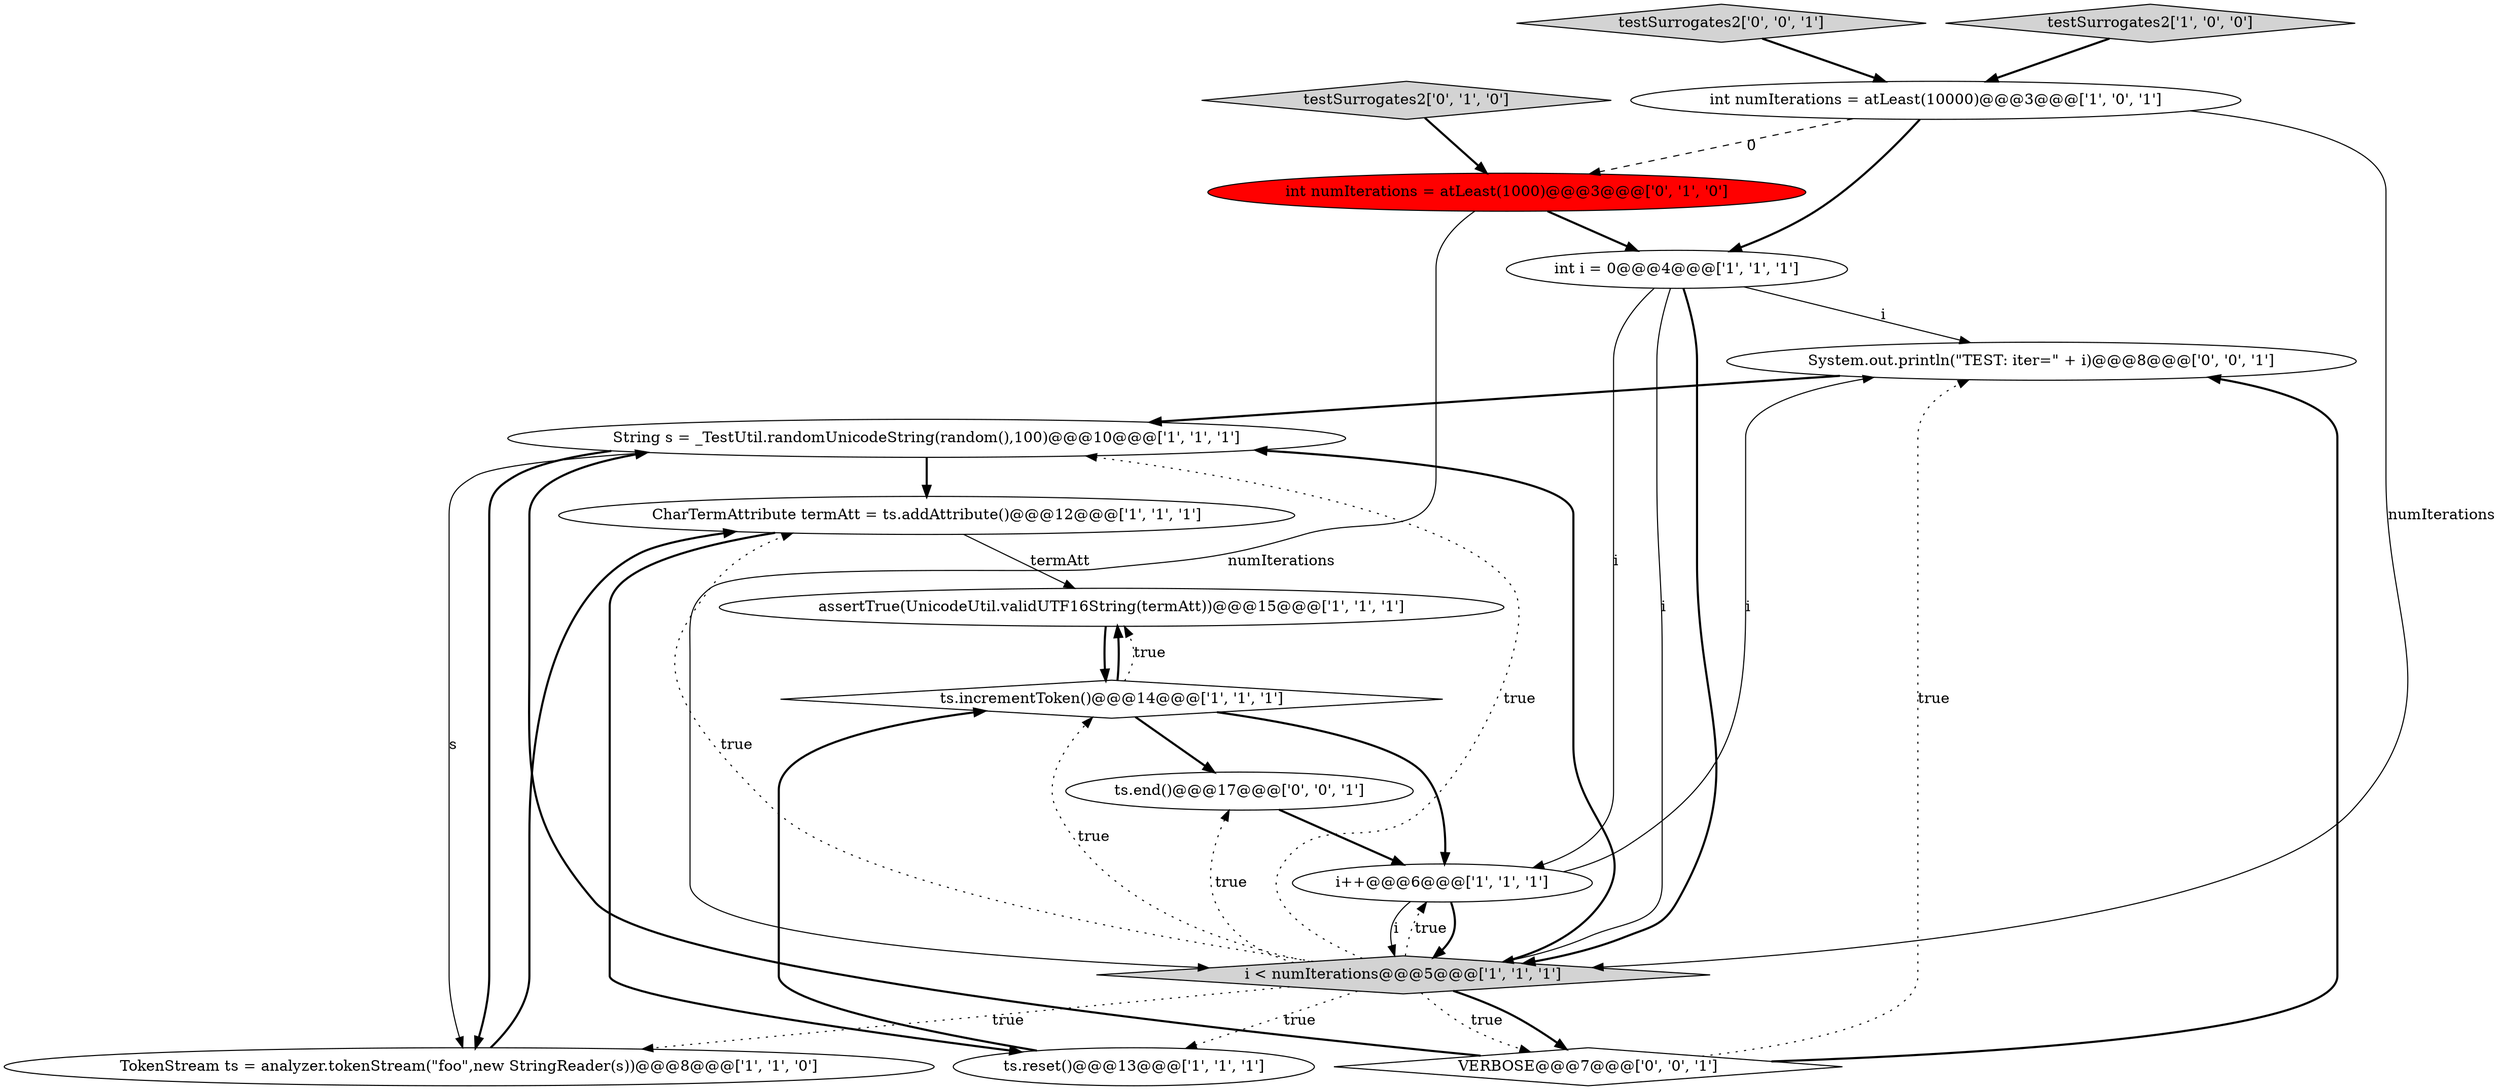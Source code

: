 digraph {
4 [style = filled, label = "int i = 0@@@4@@@['1', '1', '1']", fillcolor = white, shape = ellipse image = "AAA0AAABBB1BBB"];
16 [style = filled, label = "testSurrogates2['0', '0', '1']", fillcolor = lightgray, shape = diamond image = "AAA0AAABBB3BBB"];
11 [style = filled, label = "int numIterations = atLeast(1000)@@@3@@@['0', '1', '0']", fillcolor = red, shape = ellipse image = "AAA1AAABBB2BBB"];
13 [style = filled, label = "VERBOSE@@@7@@@['0', '0', '1']", fillcolor = white, shape = diamond image = "AAA0AAABBB3BBB"];
3 [style = filled, label = "int numIterations = atLeast(10000)@@@3@@@['1', '0', '1']", fillcolor = white, shape = ellipse image = "AAA0AAABBB1BBB"];
12 [style = filled, label = "testSurrogates2['0', '1', '0']", fillcolor = lightgray, shape = diamond image = "AAA0AAABBB2BBB"];
2 [style = filled, label = "testSurrogates2['1', '0', '0']", fillcolor = lightgray, shape = diamond image = "AAA0AAABBB1BBB"];
15 [style = filled, label = "System.out.println(\"TEST: iter=\" + i)@@@8@@@['0', '0', '1']", fillcolor = white, shape = ellipse image = "AAA0AAABBB3BBB"];
10 [style = filled, label = "ts.incrementToken()@@@14@@@['1', '1', '1']", fillcolor = white, shape = diamond image = "AAA0AAABBB1BBB"];
5 [style = filled, label = "String s = _TestUtil.randomUnicodeString(random(),100)@@@10@@@['1', '1', '1']", fillcolor = white, shape = ellipse image = "AAA0AAABBB1BBB"];
8 [style = filled, label = "assertTrue(UnicodeUtil.validUTF16String(termAtt))@@@15@@@['1', '1', '1']", fillcolor = white, shape = ellipse image = "AAA0AAABBB1BBB"];
7 [style = filled, label = "ts.reset()@@@13@@@['1', '1', '1']", fillcolor = white, shape = ellipse image = "AAA0AAABBB1BBB"];
9 [style = filled, label = "CharTermAttribute termAtt = ts.addAttribute()@@@12@@@['1', '1', '1']", fillcolor = white, shape = ellipse image = "AAA0AAABBB1BBB"];
1 [style = filled, label = "i < numIterations@@@5@@@['1', '1', '1']", fillcolor = lightgray, shape = diamond image = "AAA0AAABBB1BBB"];
0 [style = filled, label = "i++@@@6@@@['1', '1', '1']", fillcolor = white, shape = ellipse image = "AAA0AAABBB1BBB"];
6 [style = filled, label = "TokenStream ts = analyzer.tokenStream(\"foo\",new StringReader(s))@@@8@@@['1', '1', '0']", fillcolor = white, shape = ellipse image = "AAA0AAABBB1BBB"];
14 [style = filled, label = "ts.end()@@@17@@@['0', '0', '1']", fillcolor = white, shape = ellipse image = "AAA0AAABBB3BBB"];
1->5 [style = bold, label=""];
16->3 [style = bold, label=""];
8->10 [style = bold, label=""];
10->8 [style = dotted, label="true"];
1->10 [style = dotted, label="true"];
11->1 [style = solid, label="numIterations"];
5->9 [style = bold, label=""];
10->14 [style = bold, label=""];
7->10 [style = bold, label=""];
5->6 [style = solid, label="s"];
0->1 [style = solid, label="i"];
2->3 [style = bold, label=""];
11->4 [style = bold, label=""];
12->11 [style = bold, label=""];
4->1 [style = solid, label="i"];
1->14 [style = dotted, label="true"];
9->7 [style = bold, label=""];
3->4 [style = bold, label=""];
1->13 [style = bold, label=""];
15->5 [style = bold, label=""];
1->7 [style = dotted, label="true"];
1->13 [style = dotted, label="true"];
0->15 [style = solid, label="i"];
5->6 [style = bold, label=""];
10->8 [style = bold, label=""];
14->0 [style = bold, label=""];
4->15 [style = solid, label="i"];
0->1 [style = bold, label=""];
1->9 [style = dotted, label="true"];
10->0 [style = bold, label=""];
3->1 [style = solid, label="numIterations"];
13->5 [style = bold, label=""];
4->0 [style = solid, label="i"];
1->6 [style = dotted, label="true"];
13->15 [style = dotted, label="true"];
4->1 [style = bold, label=""];
13->15 [style = bold, label=""];
1->0 [style = dotted, label="true"];
6->9 [style = bold, label=""];
3->11 [style = dashed, label="0"];
1->5 [style = dotted, label="true"];
9->8 [style = solid, label="termAtt"];
}
